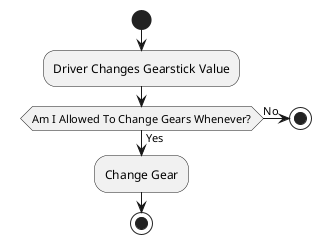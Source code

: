 @startuml
start
:Driver Changes Gearstick Value;
if (Am I Allowed To Change Gears Whenever?) then (No)
    stop
else (Yes)
    :Change Gear;
endif
stop
@enduml